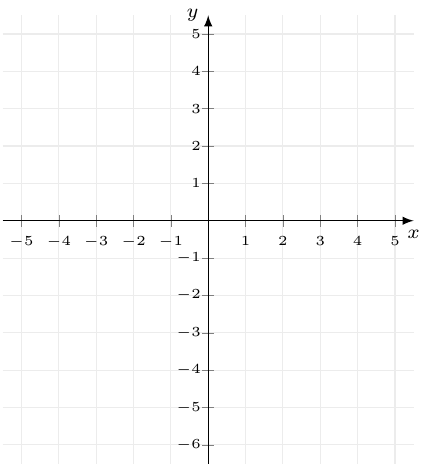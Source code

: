 \documentclass[crop]{standalone}
\usepackage[dvipsnames]{xcolor}
\usepackage{tikz}
\usepackage{pgfplots}
\pgfplotsset{compat=1.18}
\begin{document}
  \begin{tikzpicture}
    \begin{axis}[%
      axis x line=center,axis y line=center,
      unit vector ratio={1 1},
      xlabel={$x$},ylabel={$y$},
      xlabel style={below,font=\scriptsize},
      ylabel style={left,font=\scriptsize},
      xmin=-5.5,xmax=5.5,
      xtick={-5,-4,-3,-2,-1,0,1,2,3,4,5},
      xticklabel style={font=\tiny},
      ymin=-6.5,ymax=5.5,
      ytick={-6,-5,-4,-3,-2,-1,0,1,2,3,4,5},
      yticklabel style={font=\tiny,xshift=0.3em},
      axis line style={-latex},
      grid=major,
      major grid style={gray!15},
      declare function={
        f(\x) = \x + 2;
      }
    ]%
      % \addplot[mark=none,color=orange,thick,samples=1000,%
      %   domain=-5:5,
      % ] {f(x)};

      % \addplot[mark=*,mark size=1.5pt,color=orange] coordinates {(1,3)};
      % \addplot[mark=*,mark size=1pt,color=white] coordinates {(1,3)};
    \end{axis}
  \end{tikzpicture}%
\end{document}